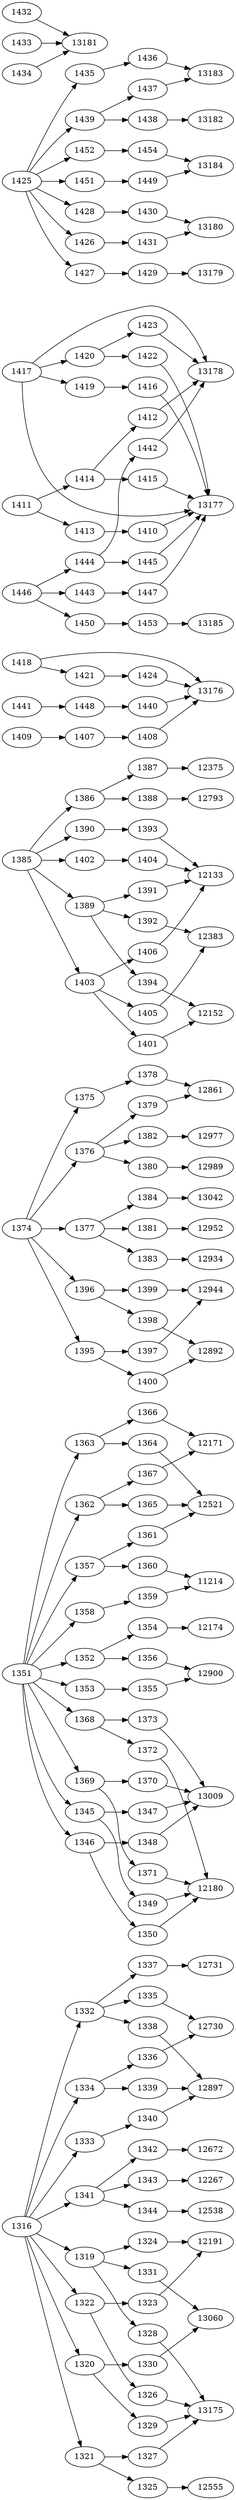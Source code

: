 digraph {rankdir=LR;
"1335" -> "12730"
"1336" -> "12730"
"1325" -> "12555"
"1342" -> "12672"
"1343" -> "12267"
"1344" -> "12538"
"1323" -> "12191"
"1324" -> "12191"
"1337" -> "12731"
"1326" -> "13175"
"1327" -> "13175"
"1328" -> "13175"
"1329" -> "13175"
"1330" -> "13060"
"1331" -> "13060"
"1338" -> "12897"
"1339" -> "12897"
"1340" -> "12897"
"1354" -> "12174"
"1347" -> "13009"
"1348" -> "13009"
"1349" -> "12180"
"1350" -> "12180"
"1355" -> "12900"
"1356" -> "12900"
"1359" -> "11214"
"1360" -> "11214"
"1361" -> "12521"
"1364" -> "12521"
"1365" -> "12521"
"1366" -> "12171"
"1367" -> "12171"
"1370" -> "13009"
"1371" -> "12180"
"1372" -> "12180"
"1373" -> "13009"
"1378" -> "12861"
"1379" -> "12861"
"1380" -> "12989"
"1381" -> "12952"
"1382" -> "12977"
"1383" -> "12934"
"1384" -> "13042"
"1387" -> "12375"
"1388" -> "12793"
"1391" -> "12133"
"1392" -> "12383"
"1393" -> "12133"
"1394" -> "12152"
"1397" -> "12944"
"1398" -> "12892"
"1399" -> "12944"
"1400" -> "12892"
"1401" -> "12152"
"1404" -> "12133"
"1405" -> "12383"
"1406" -> "12133"
"1408" -> "13176"
"1415" -> "13177"
"1410" -> "13177"
"1412" -> "13178"
"1422" -> "13177"
"1423" -> "13178"
"1424" -> "13176"
"1416" -> "13177"
"1429" -> "13179"
"1430" -> "13180"
"1431" -> "13180"
"1432" -> "13181"
"1433" -> "13181"
"1434" -> "13181"
"1438" -> "13182"
"1436" -> "13183"
"1437" -> "13183"
"1440" -> "13176"
"1445" -> "13177"
"1447" -> "13177"
"1442" -> "13178"
"1453" -> "13185"
"1449" -> "13184"
"1454" -> "13184"
"1418" -> "13176"
"1417" -> "13178"
"1417" -> "13177"
"1374" -> "1376"
"1374" -> "1377"
"1374" -> "1375"
"1385" -> "1386"
"1351" -> "1363"
"1351" -> "1362"
"1351" -> "1358"
"1351" -> "1357"
"1316" -> "1332"
"1316" -> "1334"
"1316" -> "1333"
"1316" -> "1341"
"1316" -> "1322"
"1316" -> "1319"
"1316" -> "1320"
"1316" -> "1321"
"1385" -> "1389"
"1385" -> "1390"
"1351" -> "1352"
"1351" -> "1353"
"1351" -> "1345"
"1351" -> "1346"
"1385" -> "1403"
"1385" -> "1402"
"1425" -> "1435"
"1425" -> "1439"
"1341" -> "1343"
"1353" -> "1355"
"1374" -> "1396"
"1374" -> "1395"
"1351" -> "1369"
"1351" -> "1368"
"1357" -> "1361"
"1320" -> "1330"
"1428" -> "1430"
"1414" -> "1415"
"1341" -> "1344"
"1341" -> "1342"
"1420" -> "1422"
"1332" -> "1338"
"1334" -> "1339"
"1321" -> "1327"
"1439" -> "1438"
"1362" -> "1367"
"1420" -> "1423"
"1403" -> "1406"
"1389" -> "1392"
"1441" -> "1448"
"1446" -> "1444"
"1446" -> "1443"
"1425" -> "1452"
"1425" -> "1451"
"1446" -> "1450"
"1448" -> "1440"
"1321" -> "1325"
"1322" -> "1323"
"1345" -> "1347"
"1352" -> "1354"
"1376" -> "1380"
"1345" -> "1349"
"1444" -> "1445"
"1444" -> "1442"
"1395" -> "1397"
"1425" -> "1428"
"1425" -> "1426"
"1425" -> "1427"
"1409" -> "1407"
"1411" -> "1413"
"1411" -> "1414"
"1417" -> "1420"
"1417" -> "1419"
"1418" -> "1421"
"1346" -> "1350"
"1346" -> "1348"
"1377" -> "1383"
"1396" -> "1399"
"1386" -> "1388"
"1332" -> "1335"
"1407" -> "1408"
"1395" -> "1400"
"1332" -> "1337"
"1439" -> "1437"
"1363" -> "1364"
"1419" -> "1416"
"1363" -> "1366"
"1368" -> "1373"
"1389" -> "1394"
"1427" -> "1429"
"1450" -> "1453"
"1368" -> "1372"
"1358" -> "1359"
"1451" -> "1449"
"1414" -> "1412"
"1333" -> "1340"
"1386" -> "1387"
"1375" -> "1378"
"1403" -> "1405"
"1369" -> "1370"
"1377" -> "1381"
"1376" -> "1382"
"1443" -> "1447"
"1319" -> "1328"
"1396" -> "1398"
"1334" -> "1336"
"1389" -> "1391"
"1352" -> "1356"
"1362" -> "1365"
"1402" -> "1404"
"1413" -> "1410"
"1390" -> "1393"
"1403" -> "1401"
"1369" -> "1371"
"1426" -> "1431"
"1377" -> "1384"
"1435" -> "1436"
"1357" -> "1360"
"1320" -> "1329"
"1322" -> "1326"
"1319" -> "1324"
"1421" -> "1424"
"1452" -> "1454"
"1319" -> "1331"
"1376" -> "1379"
}
